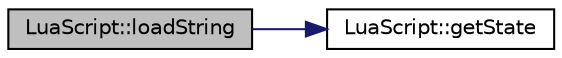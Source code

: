 digraph "LuaScript::loadString"
{
  edge [fontname="Helvetica",fontsize="10",labelfontname="Helvetica",labelfontsize="10"];
  node [fontname="Helvetica",fontsize="10",shape=record];
  rankdir="LR";
  Node1 [label="LuaScript::loadString",height=0.2,width=0.4,color="black", fillcolor="grey75", style="filled", fontcolor="black"];
  Node1 -> Node2 [color="midnightblue",fontsize="10",style="solid",fontname="Helvetica"];
  Node2 [label="LuaScript::getState",height=0.2,width=0.4,color="black", fillcolor="white", style="filled",URL="$class_lua_script.html#a3785f9562eb9147eea9e610559d8c5ba"];
}
